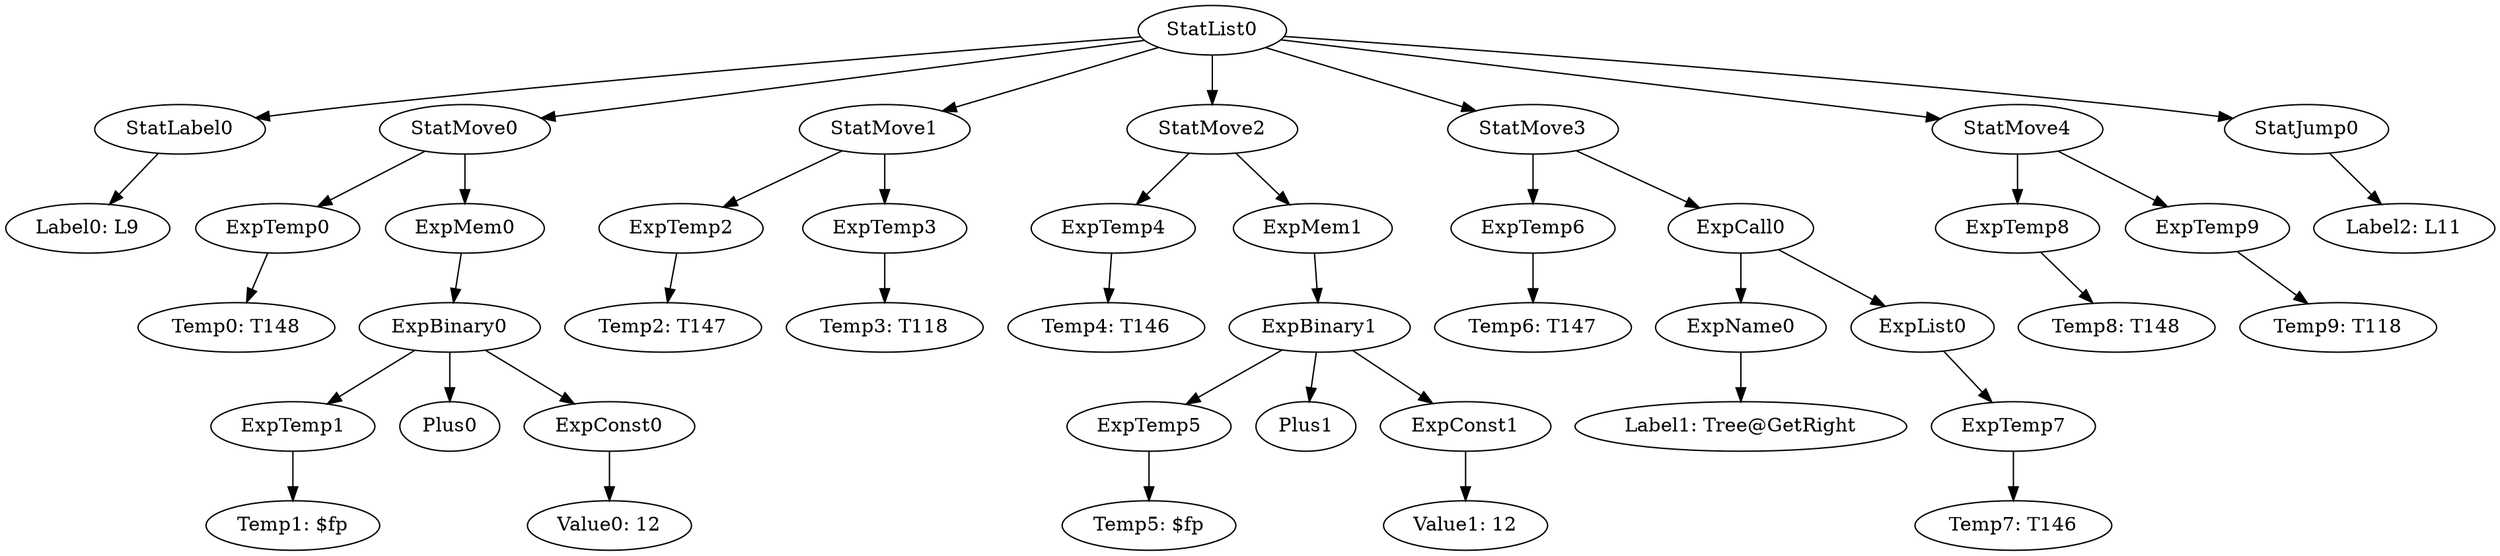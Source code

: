 digraph {
	ordering = out;
	ExpTemp9 -> "Temp9: T118";
	ExpList0 -> ExpTemp7;
	ExpTemp8 -> "Temp8: T148";
	StatMove1 -> ExpTemp2;
	StatMove1 -> ExpTemp3;
	ExpConst1 -> "Value1: 12";
	StatMove4 -> ExpTemp8;
	StatMove4 -> ExpTemp9;
	ExpMem0 -> ExpBinary0;
	ExpBinary1 -> ExpTemp5;
	ExpBinary1 -> Plus1;
	ExpBinary1 -> ExpConst1;
	ExpTemp2 -> "Temp2: T147";
	StatMove2 -> ExpTemp4;
	StatMove2 -> ExpMem1;
	ExpConst0 -> "Value0: 12";
	ExpMem1 -> ExpBinary1;
	StatLabel0 -> "Label0: L9";
	StatList0 -> StatLabel0;
	StatList0 -> StatMove0;
	StatList0 -> StatMove1;
	StatList0 -> StatMove2;
	StatList0 -> StatMove3;
	StatList0 -> StatMove4;
	StatList0 -> StatJump0;
	ExpTemp0 -> "Temp0: T148";
	ExpBinary0 -> ExpTemp1;
	ExpBinary0 -> Plus0;
	ExpBinary0 -> ExpConst0;
	StatMove0 -> ExpTemp0;
	StatMove0 -> ExpMem0;
	ExpTemp3 -> "Temp3: T118";
	StatJump0 -> "Label2: L11";
	ExpCall0 -> ExpName0;
	ExpCall0 -> ExpList0;
	ExpTemp1 -> "Temp1: $fp";
	ExpTemp5 -> "Temp5: $fp";
	ExpTemp6 -> "Temp6: T147";
	StatMove3 -> ExpTemp6;
	StatMove3 -> ExpCall0;
	ExpName0 -> "Label1: Tree@GetRight";
	ExpTemp4 -> "Temp4: T146";
	ExpTemp7 -> "Temp7: T146";
}

